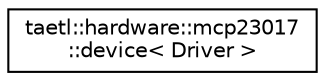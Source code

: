 digraph "Graphical Class Hierarchy"
{
  edge [fontname="Helvetica",fontsize="10",labelfontname="Helvetica",labelfontsize="10"];
  node [fontname="Helvetica",fontsize="10",shape=record];
  rankdir="LR";
  Node0 [label="taetl::hardware::mcp23017\l::device\< Driver \>",height=0.2,width=0.4,color="black", fillcolor="white", style="filled",URL="$classtaetl_1_1hardware_1_1mcp23017_1_1device.html"];
}
